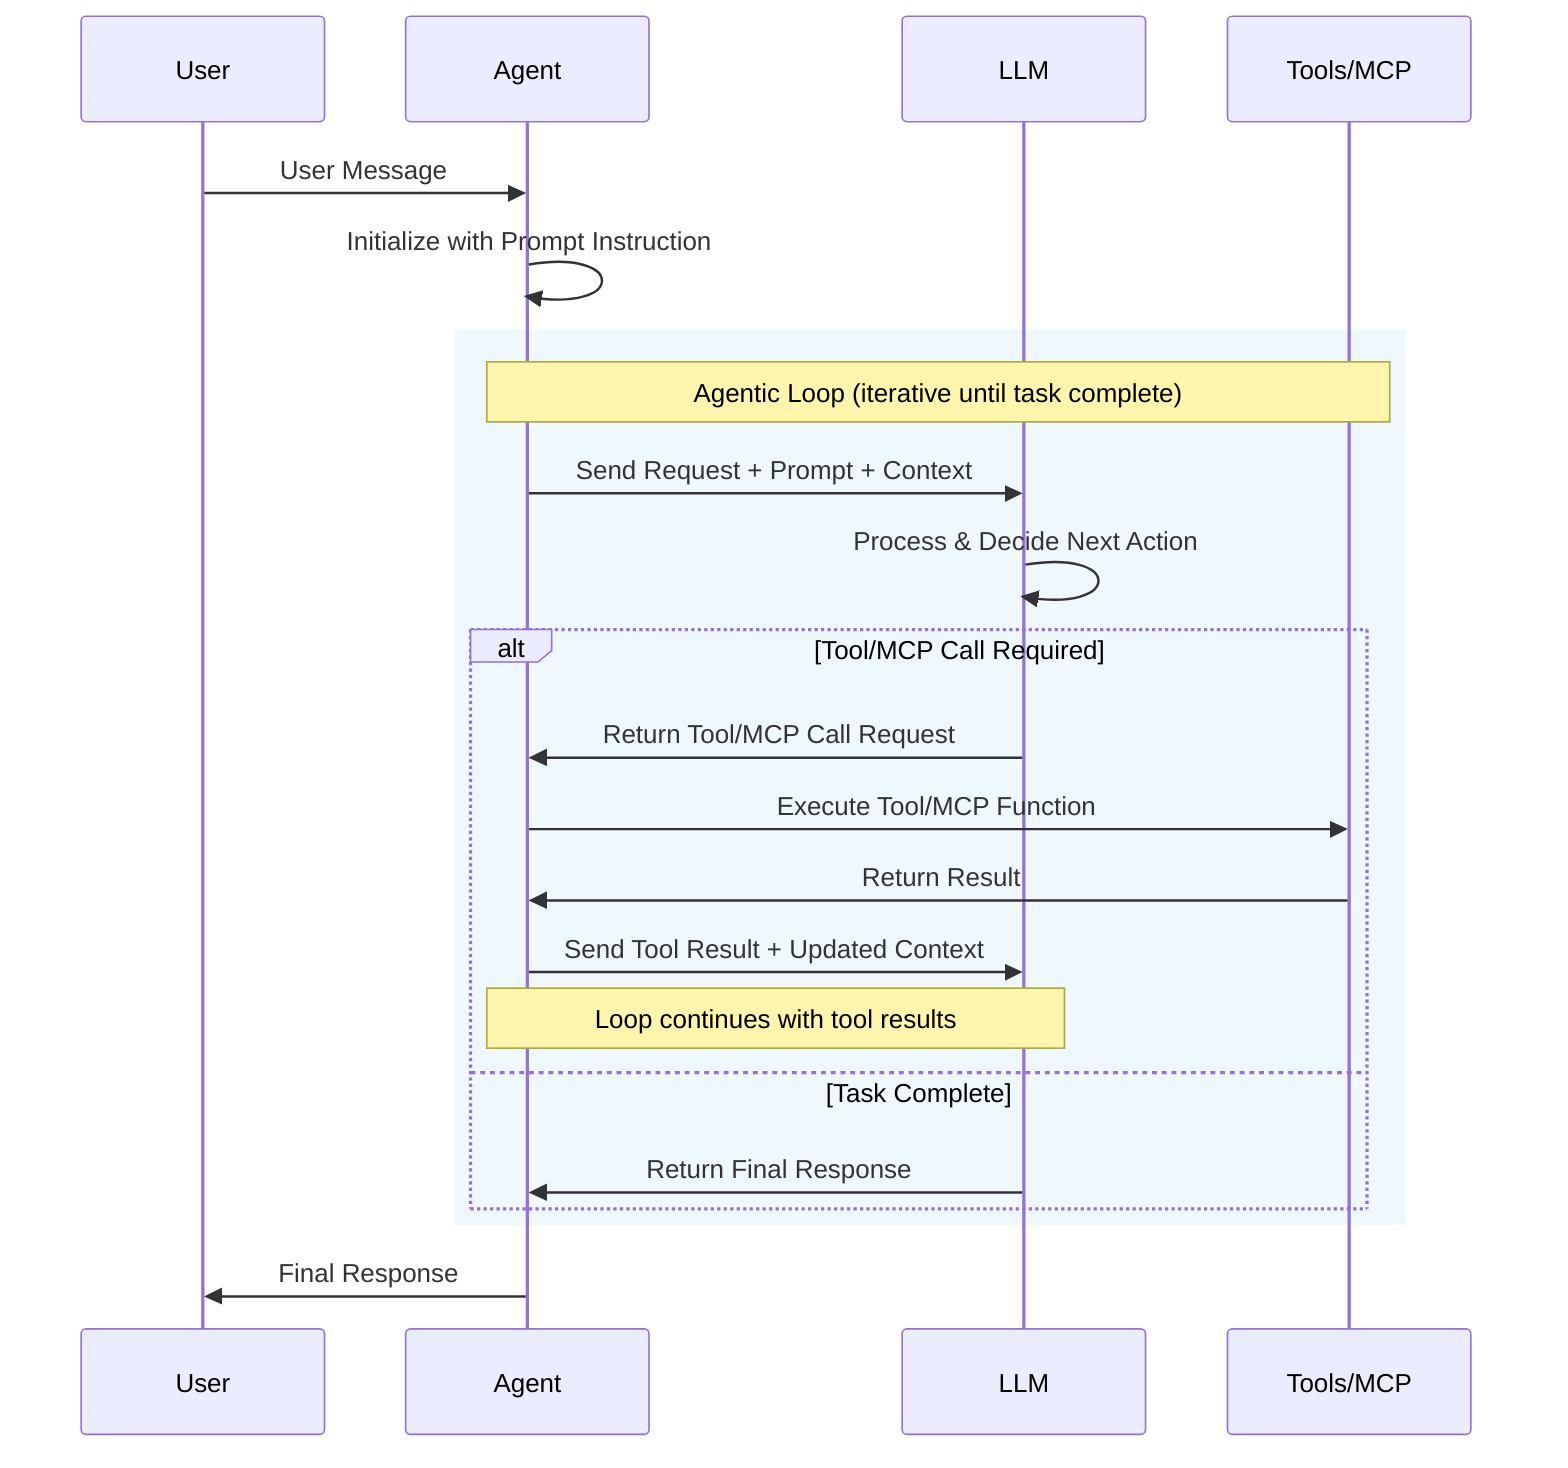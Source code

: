 sequenceDiagram
    participant User
    participant Agent
    participant LLM
    participant Tools/MCP

    User->>Agent: User Message
    Agent->>Agent: Initialize with Prompt Instruction

    rect rgb(240, 248, 255)
        Note over Agent,Tools/MCP: Agentic Loop (iterative until task complete)

        Agent->>LLM: Send Request + Prompt + Context
        LLM->>LLM: Process & Decide Next Action

        alt Tool/MCP Call Required
            LLM->>Agent: Return Tool/MCP Call Request
            Agent->>Tools/MCP: Execute Tool/MCP Function
            Tools/MCP->>Agent: Return Result
            Agent->>LLM: Send Tool Result + Updated Context
            Note over Agent,LLM: Loop continues with tool results
        else Task Complete
            LLM->>Agent: Return Final Response
        end
    end

    Agent->>User: Final Response